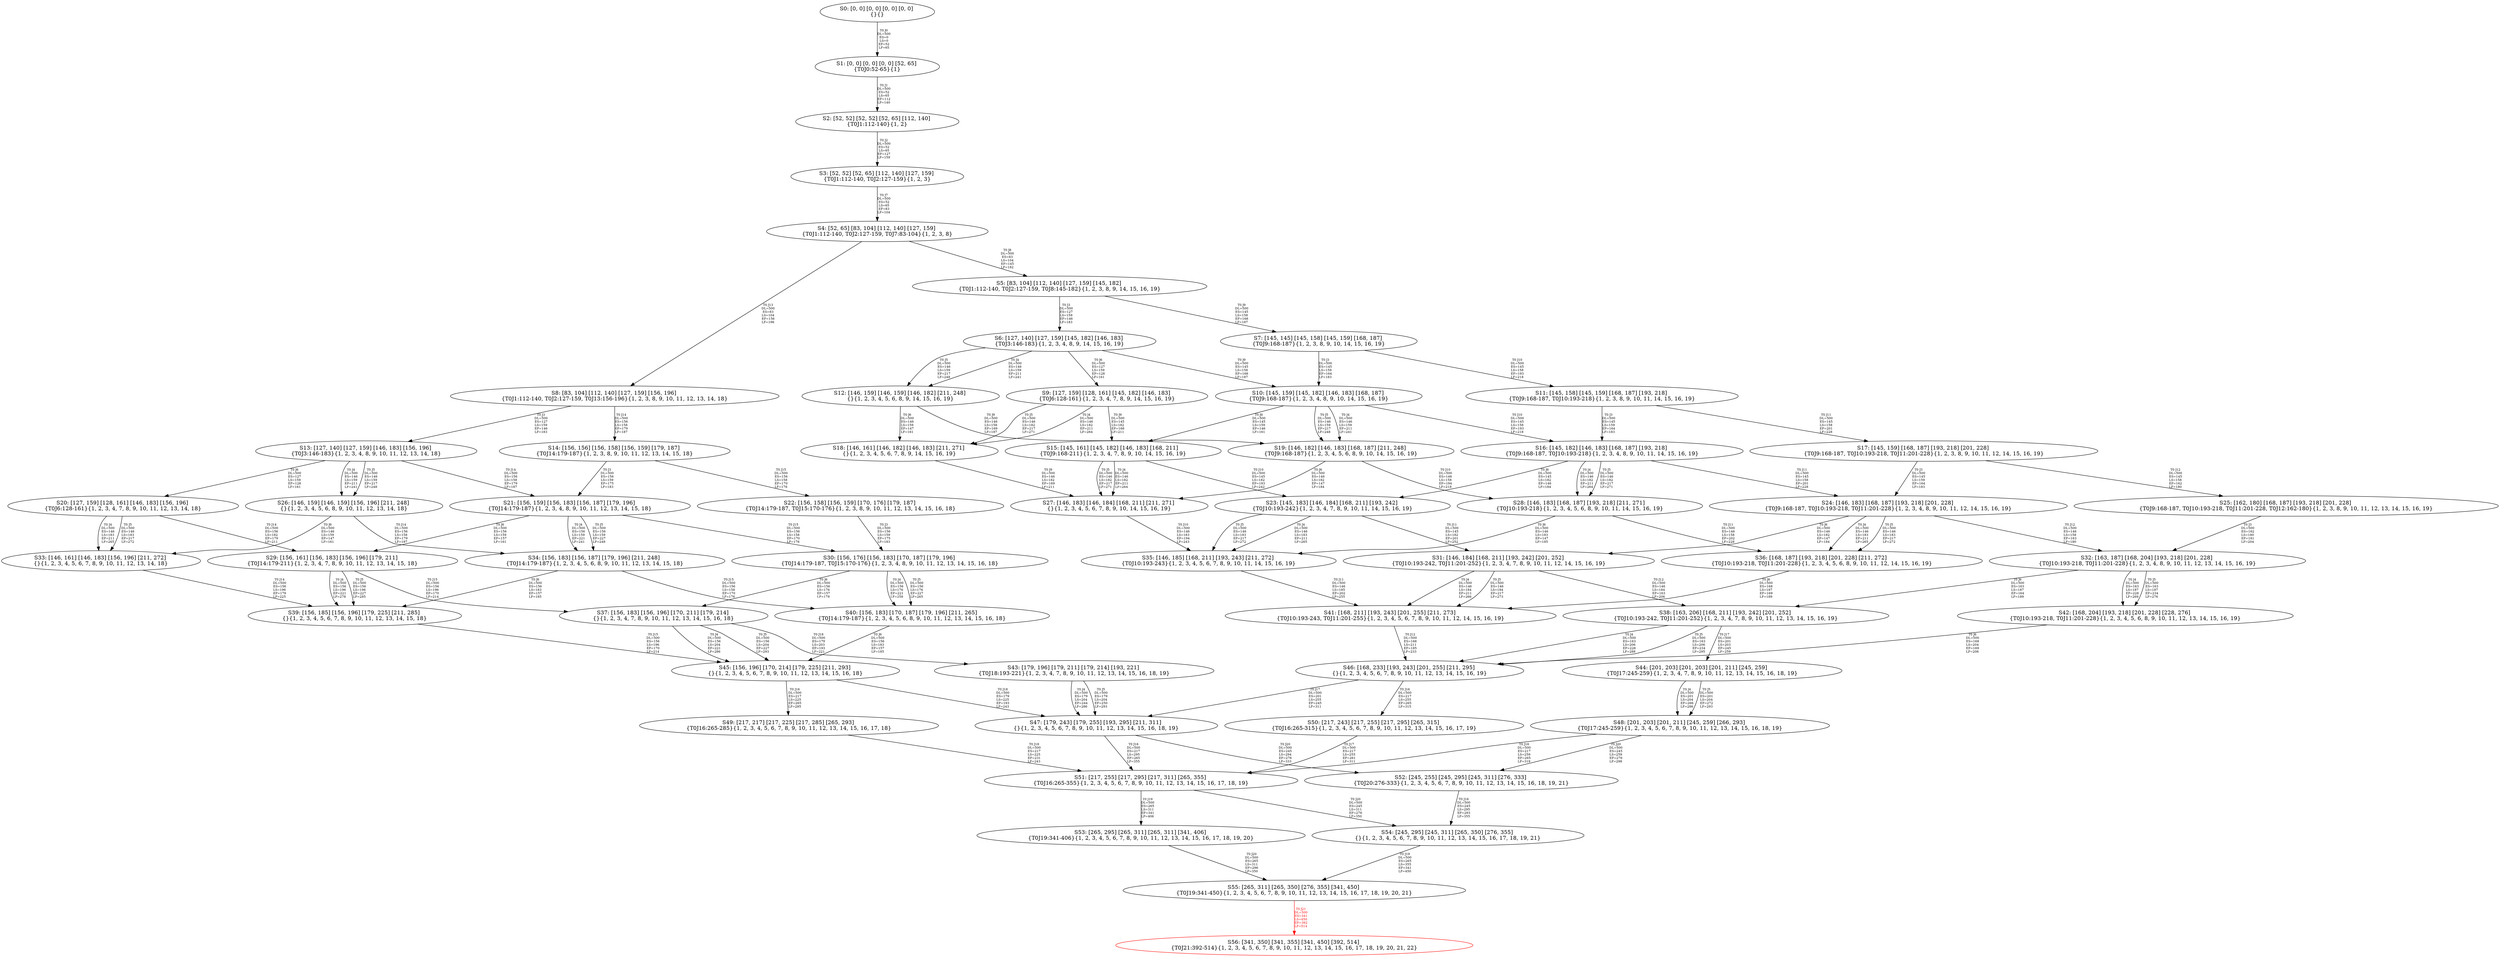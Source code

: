 digraph {
	S0[label="S0: [0, 0] [0, 0] [0, 0] [0, 0] \n{}{}"];
	S1[label="S1: [0, 0] [0, 0] [0, 0] [52, 65] \n{T0J0:52-65}{1}"];
	S2[label="S2: [52, 52] [52, 52] [52, 65] [112, 140] \n{T0J1:112-140}{1, 2}"];
	S3[label="S3: [52, 52] [52, 65] [112, 140] [127, 159] \n{T0J1:112-140, T0J2:127-159}{1, 2, 3}"];
	S4[label="S4: [52, 65] [83, 104] [112, 140] [127, 159] \n{T0J1:112-140, T0J2:127-159, T0J7:83-104}{1, 2, 3, 8}"];
	S5[label="S5: [83, 104] [112, 140] [127, 159] [145, 182] \n{T0J1:112-140, T0J2:127-159, T0J8:145-182}{1, 2, 3, 8, 9, 14, 15, 16, 19}"];
	S6[label="S6: [127, 140] [127, 159] [145, 182] [146, 183] \n{T0J3:146-183}{1, 2, 3, 4, 8, 9, 14, 15, 16, 19}"];
	S7[label="S7: [145, 145] [145, 158] [145, 159] [168, 187] \n{T0J9:168-187}{1, 2, 3, 8, 9, 10, 14, 15, 16, 19}"];
	S8[label="S8: [83, 104] [112, 140] [127, 159] [156, 196] \n{T0J1:112-140, T0J2:127-159, T0J13:156-196}{1, 2, 3, 8, 9, 10, 11, 12, 13, 14, 18}"];
	S9[label="S9: [127, 159] [128, 161] [145, 182] [146, 183] \n{T0J6:128-161}{1, 2, 3, 4, 7, 8, 9, 14, 15, 16, 19}"];
	S10[label="S10: [145, 159] [145, 182] [146, 183] [168, 187] \n{T0J9:168-187}{1, 2, 3, 4, 8, 9, 10, 14, 15, 16, 19}"];
	S11[label="S11: [145, 158] [145, 159] [168, 187] [193, 218] \n{T0J9:168-187, T0J10:193-218}{1, 2, 3, 8, 9, 10, 11, 14, 15, 16, 19}"];
	S12[label="S12: [146, 159] [146, 159] [146, 182] [211, 248] \n{}{1, 2, 3, 4, 5, 6, 8, 9, 14, 15, 16, 19}"];
	S13[label="S13: [127, 140] [127, 159] [146, 183] [156, 196] \n{T0J3:146-183}{1, 2, 3, 4, 8, 9, 10, 11, 12, 13, 14, 18}"];
	S14[label="S14: [156, 156] [156, 158] [156, 159] [179, 187] \n{T0J14:179-187}{1, 2, 3, 8, 9, 10, 11, 12, 13, 14, 15, 18}"];
	S15[label="S15: [145, 161] [145, 182] [146, 183] [168, 211] \n{T0J9:168-211}{1, 2, 3, 4, 7, 8, 9, 10, 14, 15, 16, 19}"];
	S16[label="S16: [145, 182] [146, 183] [168, 187] [193, 218] \n{T0J9:168-187, T0J10:193-218}{1, 2, 3, 4, 8, 9, 10, 11, 14, 15, 16, 19}"];
	S17[label="S17: [145, 159] [168, 187] [193, 218] [201, 228] \n{T0J9:168-187, T0J10:193-218, T0J11:201-228}{1, 2, 3, 8, 9, 10, 11, 12, 14, 15, 16, 19}"];
	S18[label="S18: [146, 161] [146, 182] [146, 183] [211, 271] \n{}{1, 2, 3, 4, 5, 6, 7, 8, 9, 14, 15, 16, 19}"];
	S19[label="S19: [146, 182] [146, 183] [168, 187] [211, 248] \n{T0J9:168-187}{1, 2, 3, 4, 5, 6, 8, 9, 10, 14, 15, 16, 19}"];
	S20[label="S20: [127, 159] [128, 161] [146, 183] [156, 196] \n{T0J6:128-161}{1, 2, 3, 4, 7, 8, 9, 10, 11, 12, 13, 14, 18}"];
	S21[label="S21: [156, 159] [156, 183] [156, 187] [179, 196] \n{T0J14:179-187}{1, 2, 3, 4, 8, 9, 10, 11, 12, 13, 14, 15, 18}"];
	S22[label="S22: [156, 158] [156, 159] [170, 176] [179, 187] \n{T0J14:179-187, T0J15:170-176}{1, 2, 3, 8, 9, 10, 11, 12, 13, 14, 15, 16, 18}"];
	S23[label="S23: [145, 183] [146, 184] [168, 211] [193, 242] \n{T0J10:193-242}{1, 2, 3, 4, 7, 8, 9, 10, 11, 14, 15, 16, 19}"];
	S24[label="S24: [146, 183] [168, 187] [193, 218] [201, 228] \n{T0J9:168-187, T0J10:193-218, T0J11:201-228}{1, 2, 3, 4, 8, 9, 10, 11, 12, 14, 15, 16, 19}"];
	S25[label="S25: [162, 180] [168, 187] [193, 218] [201, 228] \n{T0J9:168-187, T0J10:193-218, T0J11:201-228, T0J12:162-180}{1, 2, 3, 8, 9, 10, 11, 12, 13, 14, 15, 16, 19}"];
	S26[label="S26: [146, 159] [146, 159] [156, 196] [211, 248] \n{}{1, 2, 3, 4, 5, 6, 8, 9, 10, 11, 12, 13, 14, 18}"];
	S27[label="S27: [146, 183] [146, 184] [168, 211] [211, 271] \n{}{1, 2, 3, 4, 5, 6, 7, 8, 9, 10, 14, 15, 16, 19}"];
	S28[label="S28: [146, 183] [168, 187] [193, 218] [211, 271] \n{T0J10:193-218}{1, 2, 3, 4, 5, 6, 8, 9, 10, 11, 14, 15, 16, 19}"];
	S29[label="S29: [156, 161] [156, 183] [156, 196] [179, 211] \n{T0J14:179-211}{1, 2, 3, 4, 7, 8, 9, 10, 11, 12, 13, 14, 15, 18}"];
	S30[label="S30: [156, 176] [156, 183] [170, 187] [179, 196] \n{T0J14:179-187, T0J15:170-176}{1, 2, 3, 4, 8, 9, 10, 11, 12, 13, 14, 15, 16, 18}"];
	S31[label="S31: [146, 184] [168, 211] [193, 242] [201, 252] \n{T0J10:193-242, T0J11:201-252}{1, 2, 3, 4, 7, 8, 9, 10, 11, 12, 14, 15, 16, 19}"];
	S32[label="S32: [163, 187] [168, 204] [193, 218] [201, 228] \n{T0J10:193-218, T0J11:201-228}{1, 2, 3, 4, 8, 9, 10, 11, 12, 13, 14, 15, 16, 19}"];
	S33[label="S33: [146, 161] [146, 183] [156, 196] [211, 272] \n{}{1, 2, 3, 4, 5, 6, 7, 8, 9, 10, 11, 12, 13, 14, 18}"];
	S34[label="S34: [156, 183] [156, 187] [179, 196] [211, 248] \n{T0J14:179-187}{1, 2, 3, 4, 5, 6, 8, 9, 10, 11, 12, 13, 14, 15, 18}"];
	S35[label="S35: [146, 185] [168, 211] [193, 243] [211, 272] \n{T0J10:193-243}{1, 2, 3, 4, 5, 6, 7, 8, 9, 10, 11, 14, 15, 16, 19}"];
	S36[label="S36: [168, 187] [193, 218] [201, 228] [211, 272] \n{T0J10:193-218, T0J11:201-228}{1, 2, 3, 4, 5, 6, 8, 9, 10, 11, 12, 14, 15, 16, 19}"];
	S37[label="S37: [156, 183] [156, 196] [170, 211] [179, 214] \n{}{1, 2, 3, 4, 7, 8, 9, 10, 11, 12, 13, 14, 15, 16, 18}"];
	S38[label="S38: [163, 206] [168, 211] [193, 242] [201, 252] \n{T0J10:193-242, T0J11:201-252}{1, 2, 3, 4, 7, 8, 9, 10, 11, 12, 13, 14, 15, 16, 19}"];
	S39[label="S39: [156, 185] [156, 196] [179, 225] [211, 285] \n{}{1, 2, 3, 4, 5, 6, 7, 8, 9, 10, 11, 12, 13, 14, 15, 18}"];
	S40[label="S40: [156, 183] [170, 187] [179, 196] [211, 265] \n{T0J14:179-187}{1, 2, 3, 4, 5, 6, 8, 9, 10, 11, 12, 13, 14, 15, 16, 18}"];
	S41[label="S41: [168, 211] [193, 243] [201, 255] [211, 273] \n{T0J10:193-243, T0J11:201-255}{1, 2, 3, 4, 5, 6, 7, 8, 9, 10, 11, 12, 14, 15, 16, 19}"];
	S42[label="S42: [168, 204] [193, 218] [201, 228] [228, 276] \n{T0J10:193-218, T0J11:201-228}{1, 2, 3, 4, 5, 6, 8, 9, 10, 11, 12, 13, 14, 15, 16, 19}"];
	S43[label="S43: [179, 196] [179, 211] [179, 214] [193, 221] \n{T0J18:193-221}{1, 2, 3, 4, 7, 8, 9, 10, 11, 12, 13, 14, 15, 16, 18, 19}"];
	S44[label="S44: [201, 203] [201, 203] [201, 211] [245, 259] \n{T0J17:245-259}{1, 2, 3, 4, 7, 8, 9, 10, 11, 12, 13, 14, 15, 16, 18, 19}"];
	S45[label="S45: [156, 196] [170, 214] [179, 225] [211, 293] \n{}{1, 2, 3, 4, 5, 6, 7, 8, 9, 10, 11, 12, 13, 14, 15, 16, 18}"];
	S46[label="S46: [168, 233] [193, 243] [201, 255] [211, 295] \n{}{1, 2, 3, 4, 5, 6, 7, 8, 9, 10, 11, 12, 13, 14, 15, 16, 19}"];
	S47[label="S47: [179, 243] [179, 255] [193, 295] [211, 311] \n{}{1, 2, 3, 4, 5, 6, 7, 8, 9, 10, 11, 12, 13, 14, 15, 16, 18, 19}"];
	S48[label="S48: [201, 203] [201, 211] [245, 259] [266, 293] \n{T0J17:245-259}{1, 2, 3, 4, 5, 6, 7, 8, 9, 10, 11, 12, 13, 14, 15, 16, 18, 19}"];
	S49[label="S49: [217, 217] [217, 225] [217, 285] [265, 293] \n{T0J16:265-285}{1, 2, 3, 4, 5, 6, 7, 8, 9, 10, 11, 12, 13, 14, 15, 16, 17, 18}"];
	S50[label="S50: [217, 243] [217, 255] [217, 295] [265, 315] \n{T0J16:265-315}{1, 2, 3, 4, 5, 6, 7, 8, 9, 10, 11, 12, 13, 14, 15, 16, 17, 19}"];
	S51[label="S51: [217, 255] [217, 295] [217, 311] [265, 355] \n{T0J16:265-355}{1, 2, 3, 4, 5, 6, 7, 8, 9, 10, 11, 12, 13, 14, 15, 16, 17, 18, 19}"];
	S52[label="S52: [245, 255] [245, 295] [245, 311] [276, 333] \n{T0J20:276-333}{1, 2, 3, 4, 5, 6, 7, 8, 9, 10, 11, 12, 13, 14, 15, 16, 18, 19, 21}"];
	S53[label="S53: [265, 295] [265, 311] [265, 311] [341, 406] \n{T0J19:341-406}{1, 2, 3, 4, 5, 6, 7, 8, 9, 10, 11, 12, 13, 14, 15, 16, 17, 18, 19, 20}"];
	S54[label="S54: [245, 295] [245, 311] [265, 350] [276, 355] \n{}{1, 2, 3, 4, 5, 6, 7, 8, 9, 10, 11, 12, 13, 14, 15, 16, 17, 18, 19, 21}"];
	S55[label="S55: [265, 311] [265, 350] [276, 355] [341, 450] \n{T0J19:341-450}{1, 2, 3, 4, 5, 6, 7, 8, 9, 10, 11, 12, 13, 14, 15, 16, 17, 18, 19, 20, 21}"];
	S56[label="S56: [341, 350] [341, 355] [341, 450] [392, 514] \n{T0J21:392-514}{1, 2, 3, 4, 5, 6, 7, 8, 9, 10, 11, 12, 13, 14, 15, 16, 17, 18, 19, 20, 21, 22}"];
	S0 -> S1[label="T0 J0\nDL=500\nES=0\nLS=0\nEF=52\nLF=65",fontsize=8];
	S1 -> S2[label="T0 J1\nDL=500\nES=52\nLS=65\nEF=112\nLF=140",fontsize=8];
	S2 -> S3[label="T0 J2\nDL=500\nES=52\nLS=65\nEF=127\nLF=159",fontsize=8];
	S3 -> S4[label="T0 J7\nDL=500\nES=52\nLS=65\nEF=83\nLF=104",fontsize=8];
	S4 -> S5[label="T0 J8\nDL=500\nES=83\nLS=104\nEF=145\nLF=182",fontsize=8];
	S4 -> S8[label="T0 J13\nDL=500\nES=83\nLS=104\nEF=156\nLF=196",fontsize=8];
	S5 -> S6[label="T0 J3\nDL=500\nES=127\nLS=159\nEF=146\nLF=183",fontsize=8];
	S5 -> S7[label="T0 J9\nDL=500\nES=145\nLS=158\nEF=168\nLF=187",fontsize=8];
	S6 -> S12[label="T0 J4\nDL=500\nES=146\nLS=159\nEF=211\nLF=241",fontsize=8];
	S6 -> S12[label="T0 J5\nDL=500\nES=146\nLS=159\nEF=217\nLF=248",fontsize=8];
	S6 -> S9[label="T0 J6\nDL=500\nES=127\nLS=159\nEF=128\nLF=161",fontsize=8];
	S6 -> S10[label="T0 J9\nDL=500\nES=145\nLS=158\nEF=168\nLF=187",fontsize=8];
	S7 -> S10[label="T0 J3\nDL=500\nES=145\nLS=159\nEF=164\nLF=183",fontsize=8];
	S7 -> S11[label="T0 J10\nDL=500\nES=145\nLS=158\nEF=193\nLF=218",fontsize=8];
	S8 -> S13[label="T0 J3\nDL=500\nES=127\nLS=159\nEF=146\nLF=183",fontsize=8];
	S8 -> S14[label="T0 J14\nDL=500\nES=156\nLS=158\nEF=179\nLF=187",fontsize=8];
	S9 -> S18[label="T0 J4\nDL=500\nES=146\nLS=182\nEF=211\nLF=264",fontsize=8];
	S9 -> S18[label="T0 J5\nDL=500\nES=146\nLS=182\nEF=217\nLF=271",fontsize=8];
	S9 -> S15[label="T0 J9\nDL=500\nES=145\nLS=182\nEF=168\nLF=211",fontsize=8];
	S10 -> S19[label="T0 J4\nDL=500\nES=146\nLS=159\nEF=211\nLF=241",fontsize=8];
	S10 -> S19[label="T0 J5\nDL=500\nES=146\nLS=159\nEF=217\nLF=248",fontsize=8];
	S10 -> S15[label="T0 J6\nDL=500\nES=145\nLS=159\nEF=146\nLF=161",fontsize=8];
	S10 -> S16[label="T0 J10\nDL=500\nES=145\nLS=158\nEF=193\nLF=218",fontsize=8];
	S11 -> S16[label="T0 J3\nDL=500\nES=145\nLS=159\nEF=164\nLF=183",fontsize=8];
	S11 -> S17[label="T0 J11\nDL=500\nES=145\nLS=158\nEF=201\nLF=228",fontsize=8];
	S12 -> S18[label="T0 J6\nDL=500\nES=146\nLS=159\nEF=147\nLF=161",fontsize=8];
	S12 -> S19[label="T0 J9\nDL=500\nES=146\nLS=158\nEF=169\nLF=187",fontsize=8];
	S13 -> S26[label="T0 J4\nDL=500\nES=146\nLS=159\nEF=211\nLF=241",fontsize=8];
	S13 -> S26[label="T0 J5\nDL=500\nES=146\nLS=159\nEF=217\nLF=248",fontsize=8];
	S13 -> S20[label="T0 J6\nDL=500\nES=127\nLS=159\nEF=128\nLF=161",fontsize=8];
	S13 -> S21[label="T0 J14\nDL=500\nES=156\nLS=158\nEF=179\nLF=187",fontsize=8];
	S14 -> S21[label="T0 J3\nDL=500\nES=156\nLS=159\nEF=175\nLF=183",fontsize=8];
	S14 -> S22[label="T0 J15\nDL=500\nES=156\nLS=158\nEF=170\nLF=176",fontsize=8];
	S15 -> S27[label="T0 J4\nDL=500\nES=146\nLS=182\nEF=211\nLF=264",fontsize=8];
	S15 -> S27[label="T0 J5\nDL=500\nES=146\nLS=182\nEF=217\nLF=271",fontsize=8];
	S15 -> S23[label="T0 J10\nDL=500\nES=145\nLS=182\nEF=193\nLF=242",fontsize=8];
	S16 -> S28[label="T0 J4\nDL=500\nES=146\nLS=182\nEF=211\nLF=264",fontsize=8];
	S16 -> S28[label="T0 J5\nDL=500\nES=146\nLS=182\nEF=217\nLF=271",fontsize=8];
	S16 -> S23[label="T0 J6\nDL=500\nES=145\nLS=182\nEF=146\nLF=184",fontsize=8];
	S16 -> S24[label="T0 J11\nDL=500\nES=145\nLS=158\nEF=201\nLF=228",fontsize=8];
	S17 -> S24[label="T0 J3\nDL=500\nES=145\nLS=159\nEF=164\nLF=183",fontsize=8];
	S17 -> S25[label="T0 J12\nDL=500\nES=145\nLS=158\nEF=162\nLF=180",fontsize=8];
	S18 -> S27[label="T0 J9\nDL=500\nES=146\nLS=182\nEF=169\nLF=211",fontsize=8];
	S19 -> S27[label="T0 J6\nDL=500\nES=146\nLS=182\nEF=147\nLF=184",fontsize=8];
	S19 -> S28[label="T0 J10\nDL=500\nES=146\nLS=158\nEF=194\nLF=218",fontsize=8];
	S20 -> S33[label="T0 J4\nDL=500\nES=146\nLS=183\nEF=211\nLF=265",fontsize=8];
	S20 -> S33[label="T0 J5\nDL=500\nES=146\nLS=183\nEF=217\nLF=272",fontsize=8];
	S20 -> S29[label="T0 J14\nDL=500\nES=156\nLS=182\nEF=179\nLF=211",fontsize=8];
	S21 -> S34[label="T0 J4\nDL=500\nES=156\nLS=159\nEF=221\nLF=241",fontsize=8];
	S21 -> S34[label="T0 J5\nDL=500\nES=156\nLS=159\nEF=227\nLF=248",fontsize=8];
	S21 -> S29[label="T0 J6\nDL=500\nES=156\nLS=159\nEF=157\nLF=161",fontsize=8];
	S21 -> S30[label="T0 J15\nDL=500\nES=156\nLS=158\nEF=170\nLF=176",fontsize=8];
	S22 -> S30[label="T0 J3\nDL=500\nES=156\nLS=159\nEF=175\nLF=183",fontsize=8];
	S23 -> S35[label="T0 J4\nDL=500\nES=146\nLS=183\nEF=211\nLF=265",fontsize=8];
	S23 -> S35[label="T0 J5\nDL=500\nES=146\nLS=183\nEF=217\nLF=272",fontsize=8];
	S23 -> S31[label="T0 J11\nDL=500\nES=145\nLS=182\nEF=201\nLF=252",fontsize=8];
	S24 -> S36[label="T0 J4\nDL=500\nES=146\nLS=183\nEF=211\nLF=265",fontsize=8];
	S24 -> S36[label="T0 J5\nDL=500\nES=146\nLS=183\nEF=217\nLF=272",fontsize=8];
	S24 -> S31[label="T0 J6\nDL=500\nES=146\nLS=182\nEF=147\nLF=184",fontsize=8];
	S24 -> S32[label="T0 J12\nDL=500\nES=146\nLS=158\nEF=163\nLF=180",fontsize=8];
	S25 -> S32[label="T0 J3\nDL=500\nES=162\nLS=180\nEF=181\nLF=204",fontsize=8];
	S26 -> S33[label="T0 J6\nDL=500\nES=146\nLS=159\nEF=147\nLF=161",fontsize=8];
	S26 -> S34[label="T0 J14\nDL=500\nES=156\nLS=158\nEF=179\nLF=187",fontsize=8];
	S27 -> S35[label="T0 J10\nDL=500\nES=146\nLS=183\nEF=194\nLF=243",fontsize=8];
	S28 -> S35[label="T0 J6\nDL=500\nES=146\nLS=183\nEF=147\nLF=185",fontsize=8];
	S28 -> S36[label="T0 J11\nDL=500\nES=146\nLS=158\nEF=202\nLF=228",fontsize=8];
	S29 -> S39[label="T0 J4\nDL=500\nES=156\nLS=196\nEF=221\nLF=278",fontsize=8];
	S29 -> S39[label="T0 J5\nDL=500\nES=156\nLS=196\nEF=227\nLF=285",fontsize=8];
	S29 -> S37[label="T0 J15\nDL=500\nES=156\nLS=196\nEF=170\nLF=214",fontsize=8];
	S30 -> S40[label="T0 J4\nDL=500\nES=156\nLS=176\nEF=221\nLF=258",fontsize=8];
	S30 -> S40[label="T0 J5\nDL=500\nES=156\nLS=176\nEF=227\nLF=265",fontsize=8];
	S30 -> S37[label="T0 J6\nDL=500\nES=156\nLS=176\nEF=157\nLF=178",fontsize=8];
	S31 -> S41[label="T0 J4\nDL=500\nES=146\nLS=184\nEF=211\nLF=266",fontsize=8];
	S31 -> S41[label="T0 J5\nDL=500\nES=146\nLS=184\nEF=217\nLF=273",fontsize=8];
	S31 -> S38[label="T0 J12\nDL=500\nES=146\nLS=184\nEF=163\nLF=206",fontsize=8];
	S32 -> S42[label="T0 J4\nDL=500\nES=163\nLS=187\nEF=228\nLF=269",fontsize=8];
	S32 -> S42[label="T0 J5\nDL=500\nES=163\nLS=187\nEF=234\nLF=276",fontsize=8];
	S32 -> S38[label="T0 J6\nDL=500\nES=163\nLS=187\nEF=164\nLF=189",fontsize=8];
	S33 -> S39[label="T0 J14\nDL=500\nES=156\nLS=196\nEF=179\nLF=225",fontsize=8];
	S34 -> S39[label="T0 J6\nDL=500\nES=156\nLS=183\nEF=157\nLF=185",fontsize=8];
	S34 -> S40[label="T0 J15\nDL=500\nES=156\nLS=158\nEF=170\nLF=176",fontsize=8];
	S35 -> S41[label="T0 J11\nDL=500\nES=146\nLS=185\nEF=202\nLF=255",fontsize=8];
	S36 -> S41[label="T0 J6\nDL=500\nES=168\nLS=187\nEF=169\nLF=189",fontsize=8];
	S37 -> S45[label="T0 J4\nDL=500\nES=156\nLS=204\nEF=221\nLF=286",fontsize=8];
	S37 -> S45[label="T0 J5\nDL=500\nES=156\nLS=204\nEF=227\nLF=293",fontsize=8];
	S37 -> S43[label="T0 J18\nDL=500\nES=179\nLS=203\nEF=193\nLF=221",fontsize=8];
	S38 -> S46[label="T0 J4\nDL=500\nES=163\nLS=206\nEF=228\nLF=288",fontsize=8];
	S38 -> S46[label="T0 J5\nDL=500\nES=163\nLS=206\nEF=234\nLF=295",fontsize=8];
	S38 -> S44[label="T0 J17\nDL=500\nES=201\nLS=203\nEF=245\nLF=259",fontsize=8];
	S39 -> S45[label="T0 J15\nDL=500\nES=156\nLS=196\nEF=170\nLF=214",fontsize=8];
	S40 -> S45[label="T0 J6\nDL=500\nES=156\nLS=183\nEF=157\nLF=185",fontsize=8];
	S41 -> S46[label="T0 J12\nDL=500\nES=168\nLS=211\nEF=185\nLF=233",fontsize=8];
	S42 -> S46[label="T0 J6\nDL=500\nES=168\nLS=204\nEF=169\nLF=206",fontsize=8];
	S43 -> S47[label="T0 J4\nDL=500\nES=179\nLS=204\nEF=244\nLF=286",fontsize=8];
	S43 -> S47[label="T0 J5\nDL=500\nES=179\nLS=204\nEF=250\nLF=293",fontsize=8];
	S44 -> S48[label="T0 J4\nDL=500\nES=201\nLS=204\nEF=266\nLF=286",fontsize=8];
	S44 -> S48[label="T0 J5\nDL=500\nES=201\nLS=204\nEF=272\nLF=293",fontsize=8];
	S45 -> S49[label="T0 J16\nDL=500\nES=217\nLS=225\nEF=265\nLF=285",fontsize=8];
	S45 -> S47[label="T0 J18\nDL=500\nES=179\nLS=225\nEF=193\nLF=243",fontsize=8];
	S46 -> S50[label="T0 J16\nDL=500\nES=217\nLS=255\nEF=265\nLF=315",fontsize=8];
	S46 -> S47[label="T0 J17\nDL=500\nES=201\nLS=255\nEF=245\nLF=311",fontsize=8];
	S47 -> S51[label="T0 J16\nDL=500\nES=217\nLS=295\nEF=265\nLF=355",fontsize=8];
	S47 -> S52[label="T0 J20\nDL=500\nES=245\nLS=294\nEF=276\nLF=333",fontsize=8];
	S48 -> S51[label="T0 J16\nDL=500\nES=217\nLS=259\nEF=265\nLF=319",fontsize=8];
	S48 -> S52[label="T0 J20\nDL=500\nES=245\nLS=259\nEF=276\nLF=298",fontsize=8];
	S49 -> S51[label="T0 J18\nDL=500\nES=217\nLS=225\nEF=231\nLF=243",fontsize=8];
	S50 -> S51[label="T0 J17\nDL=500\nES=217\nLS=255\nEF=261\nLF=311",fontsize=8];
	S51 -> S53[label="T0 J19\nDL=500\nES=265\nLS=311\nEF=341\nLF=406",fontsize=8];
	S51 -> S54[label="T0 J20\nDL=500\nES=245\nLS=311\nEF=276\nLF=350",fontsize=8];
	S52 -> S54[label="T0 J16\nDL=500\nES=245\nLS=295\nEF=293\nLF=355",fontsize=8];
	S53 -> S55[label="T0 J20\nDL=500\nES=265\nLS=311\nEF=296\nLF=350",fontsize=8];
	S54 -> S55[label="T0 J19\nDL=500\nES=265\nLS=355\nEF=341\nLF=450",fontsize=8];
	S55 -> S56[label="T0 J21\nDL=500\nES=341\nLS=450\nEF=392\nLF=514",color=Red,fontcolor=Red,fontsize=8];
S56[color=Red];
}
